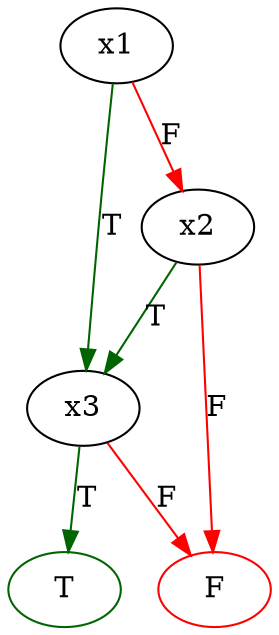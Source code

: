 digraph tree {
0 [label="F", color=red, shape=oval];
1 [label="T", color=darkgreen, shape=oval];
2 [label="x3", shape=oval];
3 [label="x2", shape=oval];
4 [label="x1", shape=oval];
2 -> 0 [label="F", color=red];
2 -> 1 [label="T", color=darkgreen];
3 -> 0 [label="F", color=red];
3 -> 2 [label="T", color=darkgreen];
4 -> 3 [label="F", color=red];
4 -> 2 [label="T", color=darkgreen];


}

